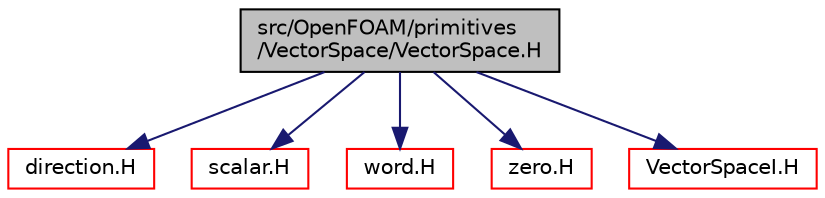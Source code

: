digraph "src/OpenFOAM/primitives/VectorSpace/VectorSpace.H"
{
  bgcolor="transparent";
  edge [fontname="Helvetica",fontsize="10",labelfontname="Helvetica",labelfontsize="10"];
  node [fontname="Helvetica",fontsize="10",shape=record];
  Node0 [label="src/OpenFOAM/primitives\l/VectorSpace/VectorSpace.H",height=0.2,width=0.4,color="black", fillcolor="grey75", style="filled", fontcolor="black"];
  Node0 -> Node1 [color="midnightblue",fontsize="10",style="solid",fontname="Helvetica"];
  Node1 [label="direction.H",height=0.2,width=0.4,color="red",URL="$a12977.html",tooltip="Direction is an 8-bit unsigned integer type used to represent the Cartesian directions etc..."];
  Node0 -> Node4 [color="midnightblue",fontsize="10",style="solid",fontname="Helvetica"];
  Node4 [label="scalar.H",height=0.2,width=0.4,color="red",URL="$a13334.html"];
  Node0 -> Node12 [color="midnightblue",fontsize="10",style="solid",fontname="Helvetica"];
  Node12 [label="word.H",height=0.2,width=0.4,color="red",URL="$a13514.html"];
  Node0 -> Node29 [color="midnightblue",fontsize="10",style="solid",fontname="Helvetica"];
  Node29 [label="zero.H",height=0.2,width=0.4,color="red",URL="$a13730.html"];
  Node0 -> Node31 [color="midnightblue",fontsize="10",style="solid",fontname="Helvetica"];
  Node31 [label="VectorSpaceI.H",height=0.2,width=0.4,color="red",URL="$a13724.html"];
}
